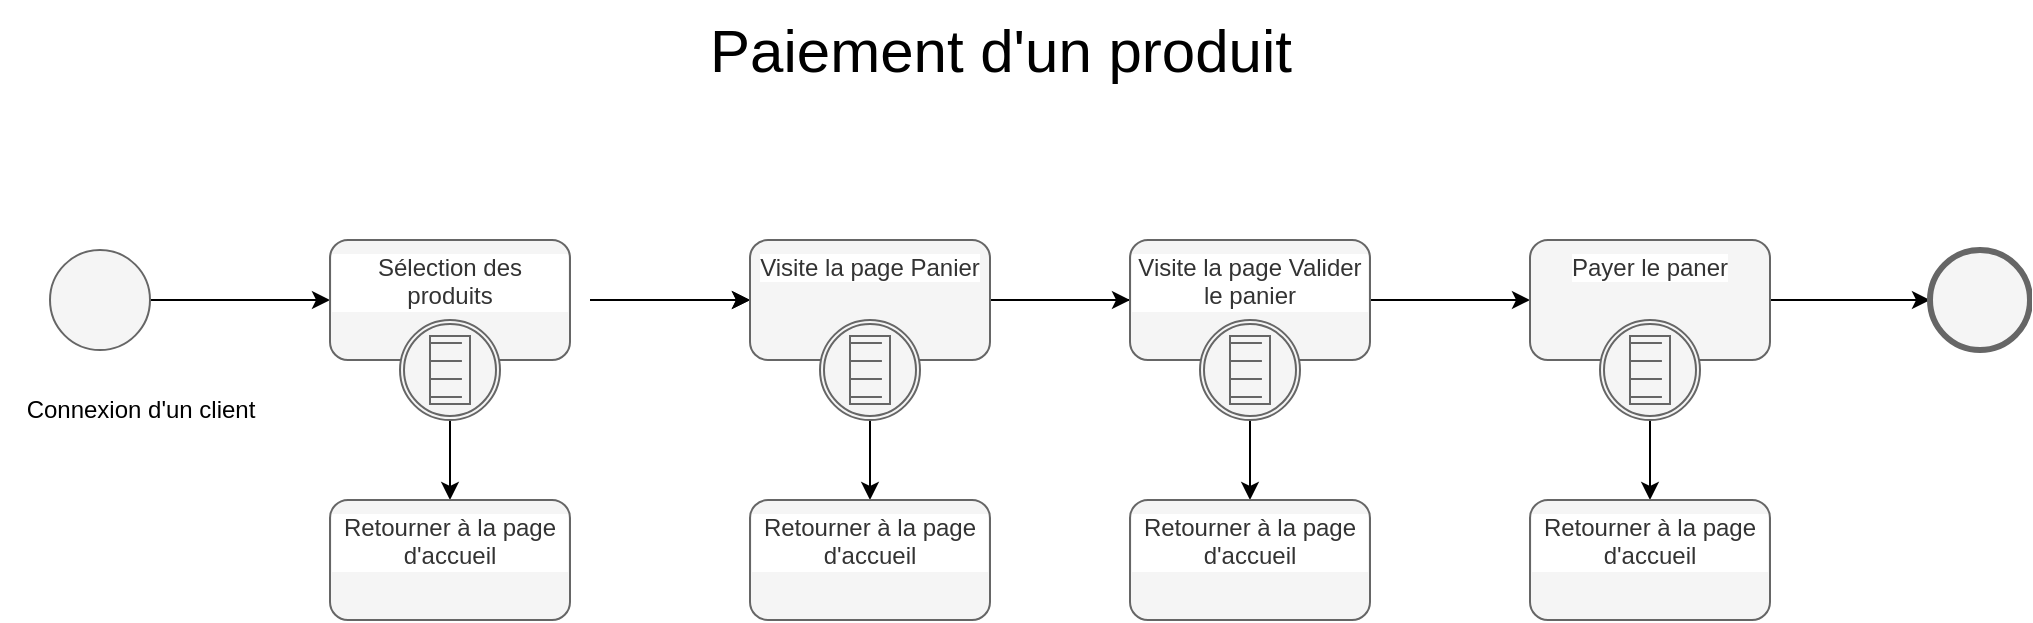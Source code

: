 <mxfile>
    <diagram id="yULMtASSHBsTa7umkngy" name="Page-1">
        <mxGraphModel dx="1329" dy="932" grid="1" gridSize="10" guides="1" tooltips="1" connect="1" arrows="1" fold="1" page="1" pageScale="1" pageWidth="1169" pageHeight="1654" background="#ffffff" math="0" shadow="0">
            <root>
                <mxCell id="0"/>
                <mxCell id="1" parent="0"/>
                <mxCell id="51" value="&lt;font style=&quot;font-size: 30px;&quot;&gt;Paiement d'un produit&lt;/font&gt;" style="text;html=1;align=center;verticalAlign=middle;resizable=0;points=[];autosize=1;strokeColor=none;fillColor=none;fontColor=#000000;" parent="1" vertex="1">
                    <mxGeometry x="380" y="90" width="310" height="50" as="geometry"/>
                </mxCell>
                <mxCell id="52" style="edgeStyle=none;html=1;exitX=1;exitY=0.5;exitDx=0;exitDy=0;exitPerimeter=0;strokeColor=#000000;entryX=0;entryY=0.5;entryDx=0;entryDy=0;" edge="1" parent="1" source="69" target="64">
                    <mxGeometry relative="1" as="geometry">
                        <mxPoint x="210" y="240" as="targetPoint"/>
                        <mxPoint x="120.0" y="240" as="sourcePoint"/>
                    </mxGeometry>
                </mxCell>
                <mxCell id="53" value="" style="edgeStyle=none;html=1;strokeColor=#000000;entryX=0;entryY=0.5;entryDx=0;entryDy=0;entryPerimeter=0;" edge="1" parent="1" source="62" target="54">
                    <mxGeometry relative="1" as="geometry">
                        <mxPoint x="1010" y="340" as="targetPoint"/>
                        <mxPoint x="1010" y="240" as="sourcePoint"/>
                    </mxGeometry>
                </mxCell>
                <mxCell id="54" value="" style="points=[[0.145,0.145,0],[0.5,0,0],[0.855,0.145,0],[1,0.5,0],[0.855,0.855,0],[0.5,1,0],[0.145,0.855,0],[0,0.5,0]];shape=mxgraph.bpmn.event;html=1;verticalLabelPosition=bottom;labelBackgroundColor=#ffffff;verticalAlign=top;align=center;perimeter=ellipsePerimeter;outlineConnect=0;aspect=fixed;outline=end;symbol=terminate2;fillColor=#f5f5f5;fontColor=#333333;strokeColor=#666666;" vertex="1" parent="1">
                    <mxGeometry x="1000" y="215" width="50" height="50" as="geometry"/>
                </mxCell>
                <mxCell id="55" value="" style="edgeStyle=none;html=1;" edge="1" parent="1">
                    <mxGeometry relative="1" as="geometry">
                        <mxPoint x="330" y="240" as="sourcePoint"/>
                        <mxPoint x="410" y="240" as="targetPoint"/>
                    </mxGeometry>
                </mxCell>
                <mxCell id="56" style="edgeStyle=none;html=1;exitX=1;exitY=0.5;exitDx=0;exitDy=0;strokeColor=#000000;" edge="1" parent="1" target="65">
                    <mxGeometry relative="1" as="geometry">
                        <mxPoint x="330" y="240" as="sourcePoint"/>
                        <mxPoint x="410" y="240" as="targetPoint"/>
                    </mxGeometry>
                </mxCell>
                <mxCell id="57" value="Connexion d'un client" style="text;html=1;align=center;verticalAlign=middle;resizable=0;points=[];autosize=1;strokeColor=none;fillColor=none;fontColor=#000000;" vertex="1" parent="1">
                    <mxGeometry x="35" y="280" width="140" height="30" as="geometry"/>
                </mxCell>
                <mxCell id="59" value="" style="edgeStyle=none;html=1;" edge="1" parent="1">
                    <mxGeometry relative="1" as="geometry">
                        <mxPoint x="530" y="240" as="sourcePoint"/>
                        <mxPoint x="610" y="240" as="targetPoint"/>
                    </mxGeometry>
                </mxCell>
                <mxCell id="60" style="edgeStyle=none;html=1;exitX=1;exitY=0.5;exitDx=0;exitDy=0;strokeColor=#000000;entryX=0;entryY=0.5;entryDx=0;entryDy=0;" edge="1" parent="1" target="63">
                    <mxGeometry relative="1" as="geometry">
                        <mxPoint x="530" y="240" as="sourcePoint"/>
                        <mxPoint x="620" y="240" as="targetPoint"/>
                    </mxGeometry>
                </mxCell>
                <mxCell id="61" value="" style="edgeStyle=none;html=1;strokeColor=#000000;exitX=1;exitY=0.5;exitDx=0;exitDy=0;" edge="1" parent="1" source="63" target="62">
                    <mxGeometry relative="1" as="geometry">
                        <mxPoint x="730" y="240" as="sourcePoint"/>
                    </mxGeometry>
                </mxCell>
                <mxCell id="62" value="Payer le paner" style="rounded=1;whiteSpace=wrap;html=1;verticalAlign=top;fillColor=#f5f5f5;strokeColor=#666666;fontColor=#333333;labelBackgroundColor=#ffffff;" vertex="1" parent="1">
                    <mxGeometry x="800" y="210" width="120" height="60" as="geometry"/>
                </mxCell>
                <mxCell id="63" value="Visite la page Valider le panier" style="rounded=1;whiteSpace=wrap;html=1;verticalAlign=top;fillColor=#f5f5f5;strokeColor=#666666;fontColor=#333333;labelBackgroundColor=#ffffff;" vertex="1" parent="1">
                    <mxGeometry x="600" y="210" width="120" height="60" as="geometry"/>
                </mxCell>
                <mxCell id="64" value="Sélection des produits" style="rounded=1;whiteSpace=wrap;html=1;verticalAlign=top;fillColor=#f5f5f5;strokeColor=#666666;fontColor=#333333;labelBackgroundColor=#ffffff;" vertex="1" parent="1">
                    <mxGeometry x="200" y="210" width="120" height="60" as="geometry"/>
                </mxCell>
                <mxCell id="65" value="Visite la page Panier" style="rounded=1;whiteSpace=wrap;html=1;verticalAlign=top;fillColor=#f5f5f5;strokeColor=#666666;fontColor=#333333;labelBackgroundColor=#ffffff;" vertex="1" parent="1">
                    <mxGeometry x="410" y="210" width="120" height="60" as="geometry"/>
                </mxCell>
                <mxCell id="66" style="edgeStyle=none;html=1;exitX=0.5;exitY=1;exitDx=0;exitDy=0;exitPerimeter=0;entryX=0.5;entryY=0;entryDx=0;entryDy=0;strokeColor=#000000;" edge="1" parent="1" source="70" target="68">
                    <mxGeometry relative="1" as="geometry">
                        <mxPoint x="260.0" y="300.0" as="sourcePoint"/>
                    </mxGeometry>
                </mxCell>
                <mxCell id="68" value="Retourner à la page d'accueil" style="rounded=1;whiteSpace=wrap;html=1;verticalAlign=top;fillColor=#f5f5f5;strokeColor=#666666;fontColor=#333333;labelBackgroundColor=#ffffff;" vertex="1" parent="1">
                    <mxGeometry x="200" y="340" width="120" height="60" as="geometry"/>
                </mxCell>
                <mxCell id="69" value="" style="points=[[0.145,0.145,0],[0.5,0,0],[0.855,0.145,0],[1,0.5,0],[0.855,0.855,0],[0.5,1,0],[0.145,0.855,0],[0,0.5,0]];shape=mxgraph.bpmn.event;html=1;verticalLabelPosition=bottom;labelBackgroundColor=#ffffff;verticalAlign=top;align=center;perimeter=ellipsePerimeter;outlineConnect=0;aspect=fixed;outline=standard;symbol=general;fillColor=#f5f5f5;fontColor=#333333;strokeColor=#666666;" vertex="1" parent="1">
                    <mxGeometry x="60" y="215" width="50" height="50" as="geometry"/>
                </mxCell>
                <mxCell id="70" value="" style="points=[[0.145,0.145,0],[0.5,0,0],[0.855,0.145,0],[1,0.5,0],[0.855,0.855,0],[0.5,1,0],[0.145,0.855,0],[0,0.5,0]];shape=mxgraph.bpmn.event;html=1;verticalLabelPosition=bottom;labelBackgroundColor=#ffffff;verticalAlign=top;align=center;perimeter=ellipsePerimeter;outlineConnect=0;aspect=fixed;outline=boundInt;symbol=conditional;fillColor=#f5f5f5;fontColor=#333333;strokeColor=#666666;" vertex="1" parent="1">
                    <mxGeometry x="235" y="250" width="50" height="50" as="geometry"/>
                </mxCell>
                <mxCell id="71" style="edgeStyle=none;html=1;exitX=0.5;exitY=1;exitDx=0;exitDy=0;exitPerimeter=0;entryX=0.5;entryY=0;entryDx=0;entryDy=0;strokeColor=#000000;" edge="1" parent="1" source="73" target="72">
                    <mxGeometry relative="1" as="geometry">
                        <mxPoint x="470.0" y="300.0" as="sourcePoint"/>
                    </mxGeometry>
                </mxCell>
                <mxCell id="72" value="Retourner à la page d'accueil" style="rounded=1;whiteSpace=wrap;html=1;verticalAlign=top;fillColor=#f5f5f5;strokeColor=#666666;fontColor=#333333;labelBackgroundColor=#ffffff;" vertex="1" parent="1">
                    <mxGeometry x="410" y="340" width="120" height="60" as="geometry"/>
                </mxCell>
                <mxCell id="73" value="" style="points=[[0.145,0.145,0],[0.5,0,0],[0.855,0.145,0],[1,0.5,0],[0.855,0.855,0],[0.5,1,0],[0.145,0.855,0],[0,0.5,0]];shape=mxgraph.bpmn.event;html=1;verticalLabelPosition=bottom;labelBackgroundColor=#ffffff;verticalAlign=top;align=center;perimeter=ellipsePerimeter;outlineConnect=0;aspect=fixed;outline=boundInt;symbol=conditional;fillColor=#f5f5f5;fontColor=#333333;strokeColor=#666666;" vertex="1" parent="1">
                    <mxGeometry x="445" y="250" width="50" height="50" as="geometry"/>
                </mxCell>
                <mxCell id="74" style="edgeStyle=none;html=1;exitX=0.5;exitY=1;exitDx=0;exitDy=0;exitPerimeter=0;entryX=0.5;entryY=0;entryDx=0;entryDy=0;strokeColor=#000000;" edge="1" parent="1" source="76" target="75">
                    <mxGeometry relative="1" as="geometry">
                        <mxPoint x="660.0" y="300.0" as="sourcePoint"/>
                    </mxGeometry>
                </mxCell>
                <mxCell id="75" value="Retourner à la page d'accueil" style="rounded=1;whiteSpace=wrap;html=1;verticalAlign=top;fillColor=#f5f5f5;strokeColor=#666666;fontColor=#333333;labelBackgroundColor=#ffffff;" vertex="1" parent="1">
                    <mxGeometry x="600" y="340" width="120" height="60" as="geometry"/>
                </mxCell>
                <mxCell id="76" value="" style="points=[[0.145,0.145,0],[0.5,0,0],[0.855,0.145,0],[1,0.5,0],[0.855,0.855,0],[0.5,1,0],[0.145,0.855,0],[0,0.5,0]];shape=mxgraph.bpmn.event;html=1;verticalLabelPosition=bottom;labelBackgroundColor=#ffffff;verticalAlign=top;align=center;perimeter=ellipsePerimeter;outlineConnect=0;aspect=fixed;outline=boundInt;symbol=conditional;fillColor=#f5f5f5;fontColor=#333333;strokeColor=#666666;" vertex="1" parent="1">
                    <mxGeometry x="635" y="250" width="50" height="50" as="geometry"/>
                </mxCell>
                <mxCell id="77" style="edgeStyle=none;html=1;exitX=0.5;exitY=1;exitDx=0;exitDy=0;exitPerimeter=0;entryX=0.5;entryY=0;entryDx=0;entryDy=0;strokeColor=#000000;" edge="1" parent="1" source="79" target="78">
                    <mxGeometry relative="1" as="geometry">
                        <mxPoint x="860.0" y="300.0" as="sourcePoint"/>
                    </mxGeometry>
                </mxCell>
                <mxCell id="78" value="Retourner à la page d'accueil" style="rounded=1;whiteSpace=wrap;html=1;verticalAlign=top;fillColor=#f5f5f5;strokeColor=#666666;fontColor=#333333;labelBackgroundColor=#ffffff;" vertex="1" parent="1">
                    <mxGeometry x="800" y="340" width="120" height="60" as="geometry"/>
                </mxCell>
                <mxCell id="79" value="" style="points=[[0.145,0.145,0],[0.5,0,0],[0.855,0.145,0],[1,0.5,0],[0.855,0.855,0],[0.5,1,0],[0.145,0.855,0],[0,0.5,0]];shape=mxgraph.bpmn.event;html=1;verticalLabelPosition=bottom;labelBackgroundColor=#ffffff;verticalAlign=top;align=center;perimeter=ellipsePerimeter;outlineConnect=0;aspect=fixed;outline=boundInt;symbol=conditional;fillColor=#f5f5f5;fontColor=#333333;strokeColor=#666666;" vertex="1" parent="1">
                    <mxGeometry x="835" y="250" width="50" height="50" as="geometry"/>
                </mxCell>
            </root>
        </mxGraphModel>
    </diagram>
</mxfile>
